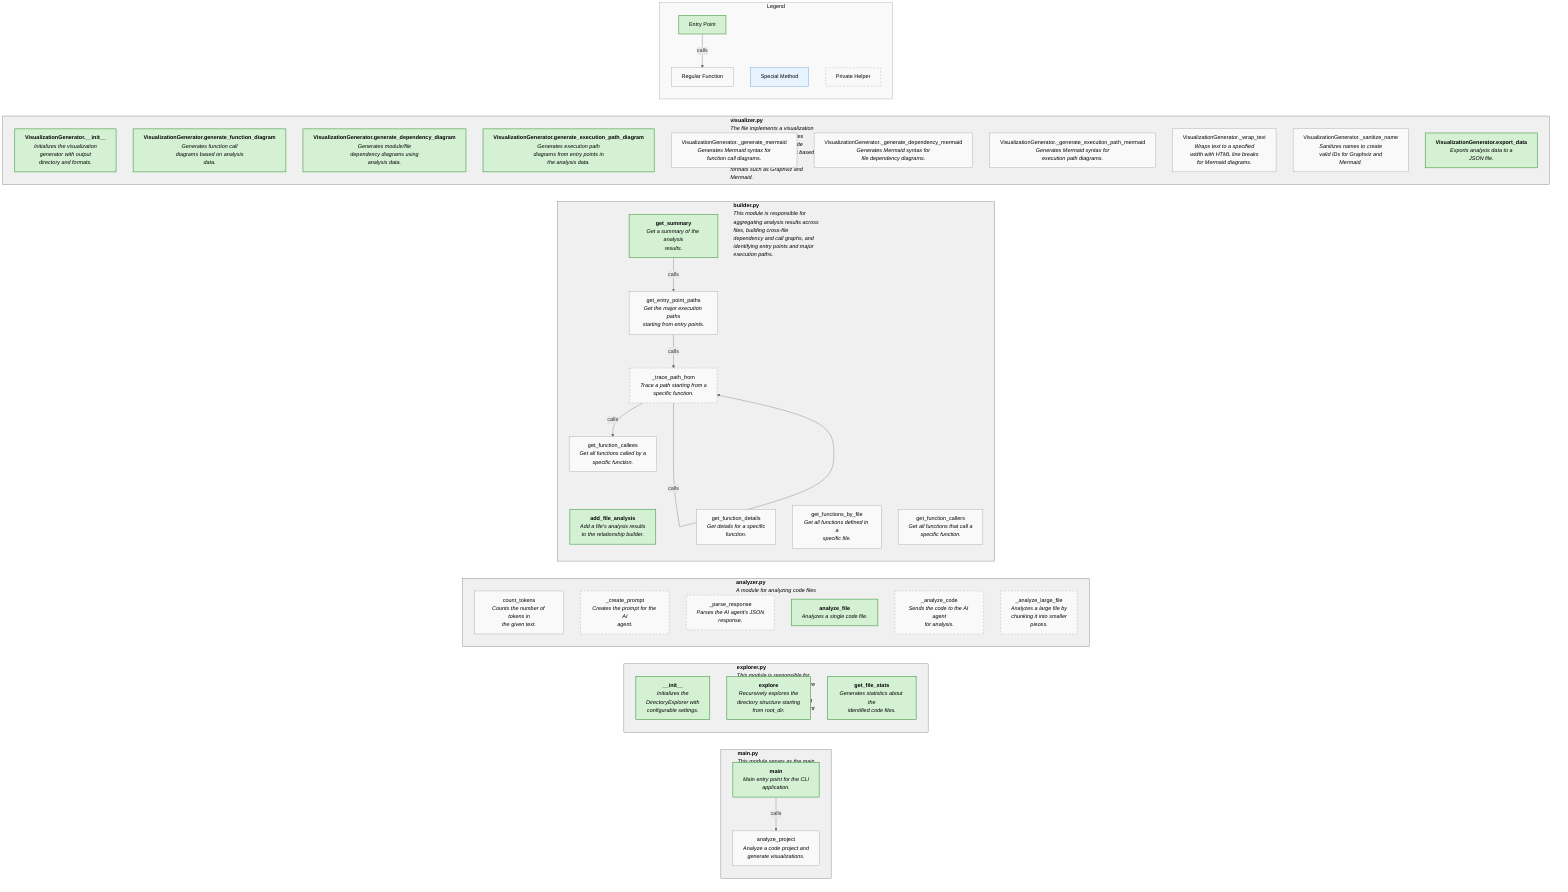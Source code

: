 graph LR;
  %% Configuration for better readability
  linkStyle default stroke:#666,stroke-width:1px;
  classDef default fill:#f9f9f9,stroke:#999,color:black;
  classDef entryPoint fill:#d4f1d4,stroke:#5ca75c,stroke-width:2px,color:black;
  classDef utilityFunc fill:#e6f3ff,stroke:#4d8bc9,color:black;
  classDef privateFunc fill:#f9f9f9,stroke:#999,stroke-dasharray:5 5,color:black;
  classDef moduleHeader fill:#f0f0f0,stroke:#666,color:black,text-align:center;
  subgraph main_py["<b>main.py</b><br><i>This module serves as the main<br>entry point for the Code Project<br>Analyzer application.</i>"]
    style main_py fill:#f0f0f0,stroke:#666,color:black;
    main["<b>main</b><br><i>Main entry point for the CLI<br>application.</i>"]:::entryPoint;
    analyze_project["analyze_project<br><i>Analyze a code project and<br>generate visualizations.</i>"];
  end
  subgraph explorer_py["<b>explorer.py</b><br><i>This module is responsible for<br>traversing the directory structure<br>of a code project, identifying<br>relevant code files, and filtering<br>out non-code files and irrelevant<br>directories.</i>"]
    style explorer_py fill:#f0f0f0,stroke:#666,color:black;
    n___init__["<b>__init__</b><br><i>Initializes the<br>DirectoryExplorer with<br>configurable settings.</i>"]:::entryPoint;
    explore["<b>explore</b><br><i>Recursively explores the<br>directory structure starting<br>from root_dir.</i>"]:::entryPoint;
    get_file_stats["<b>get_file_stats</b><br><i>Generates statistics about the<br>identified code files.</i>"]:::entryPoint;
  end
  subgraph analyzer_py["<b>analyzer.py</b><br><i>A module for analyzing code files<br>using AI.</i>"]
    style analyzer_py fill:#f0f0f0,stroke:#666,color:black;
    count_tokens["count_tokens<br><i>Counts the number of tokens in<br>the given text.</i>"];
    n__create_prompt["_create_prompt<br><i>Creates the prompt for the AI<br>agent.</i>"]:::privateFunc;
    n__parse_response["_parse_response<br><i>Parses the AI agent's JSON<br>response.</i>"]:::privateFunc;
    analyze_file["<b>analyze_file</b><br><i>Analyzes a single code file.</i>"]:::entryPoint;
    n__analyze_code["_analyze_code<br><i>Sends the code to the AI agent<br>for analysis.</i>"]:::privateFunc;
    n__analyze_large_file["_analyze_large_file<br><i>Analyzes a large file by<br>chunking it into smaller<br>pieces.</i>"]:::privateFunc;
  end
  subgraph builder_py["<b>builder.py</b><br><i>This module is responsible for<br>aggregating analysis results across<br>files, building cross-file<br>dependency and call graphs, and<br>identifying entry points and major<br>execution paths.</i>"]
    style builder_py fill:#f0f0f0,stroke:#666,color:black;
    add_file_analysis["<b>add_file_analysis</b><br><i>Add a file's analysis results<br>to the relationship builder.</i>"]:::entryPoint;
    get_function_details["get_function_details<br><i>Get details for a specific<br>function.</i>"];
    get_functions_by_file["get_functions_by_file<br><i>Get all functions defined in a<br>specific file.</i>"];
    get_function_callers["get_function_callers<br><i>Get all functions that call a<br>specific function.</i>"];
    get_function_callees["get_function_callees<br><i>Get all functions called by a<br>specific function.</i>"];
    get_entry_point_paths["get_entry_point_paths<br><i>Get the major execution paths<br>starting from entry points.</i>"];
    n__trace_path_from["_trace_path_from<br><i>Trace a path starting from a<br>specific function.</i>"]:::privateFunc;
    get_summary["<b>get_summary</b><br><i>Get a summary of the analysis<br>results.</i>"]:::entryPoint;
  end
  subgraph visualizer_py["<b>visualizer.py</b><br><i>The file implements a visualization<br>generator module that creates<br>visual representations of code<br>structure and dependencies based on<br>analysis results, supporting<br>formats such as Graphviz and<br>Mermaid.</i>"]
    style visualizer_py fill:#f0f0f0,stroke:#666,color:black;
    VisualizationGenerator___init__["<b>VisualizationGenerator.__init__</b><br><i>Initializes the visualization<br>generator with output<br>directory and formats.</i>"]:::entryPoint;
    VisualizationGenerator_generate_function_diagram["<b>VisualizationGenerator.generate_function_diagram</b><br><i>Generates function call<br>diagrams based on analysis<br>data.</i>"]:::entryPoint;
    VisualizationGenerator_generate_dependency_diagram["<b>VisualizationGenerator.generate_dependency_diagram</b><br><i>Generates module/file<br>dependency diagrams using<br>analysis data.</i>"]:::entryPoint;
    VisualizationGenerator_generate_execution_path_diagram["<b>VisualizationGenerator.generate_execution_path_diagram</b><br><i>Generates execution path<br>diagrams from entry points in<br>the analysis data.</i>"]:::entryPoint;
    VisualizationGenerator__generate_mermaid["VisualizationGenerator._generate_mermaid<br><i>Generates Mermaid syntax for<br>function call diagrams.</i>"];
    VisualizationGenerator__generate_dependency_mermaid["VisualizationGenerator._generate_dependency_mermaid<br><i>Generates Mermaid syntax for<br>file dependency diagrams.</i>"];
    VisualizationGenerator__generate_execution_path_mermaid["VisualizationGenerator._generate_execution_path_mermaid<br><i>Generates Mermaid syntax for<br>execution path diagrams.</i>"];
    VisualizationGenerator__wrap_text["VisualizationGenerator._wrap_text<br><i>Wraps text to a specified<br>width with HTML line breaks<br>for Mermaid diagrams.</i>"];
    VisualizationGenerator__sanitize_name["VisualizationGenerator._sanitize_name<br><i>Sanitizes names to create<br>valid IDs for Graphviz and<br>Mermaid.</i>"];
    VisualizationGenerator_export_data["<b>VisualizationGenerator.export_data</b><br><i>Exports analysis data to a<br>JSON file.</i>"]:::entryPoint;
  end
  main -->|"calls"| analyze_project;
  get_entry_point_paths -->|"calls"| n__trace_path_from;
  n__trace_path_from -->|"calls"| get_function_callees;
  n__trace_path_from -->|"calls"| n__trace_path_from;
  get_summary -->|"calls"| get_entry_point_paths;
  subgraph Legend["Legend"]
    style Legend fill:#f9f9f9,stroke:#999,color:black;
    entry["Entry Point"]:::entryPoint;
    regular["Regular Function"];
    utility["Special Method"]:::utilityFunc;
    private["Private Helper"]:::privateFunc;
    entry -->|"calls"| regular;
  end